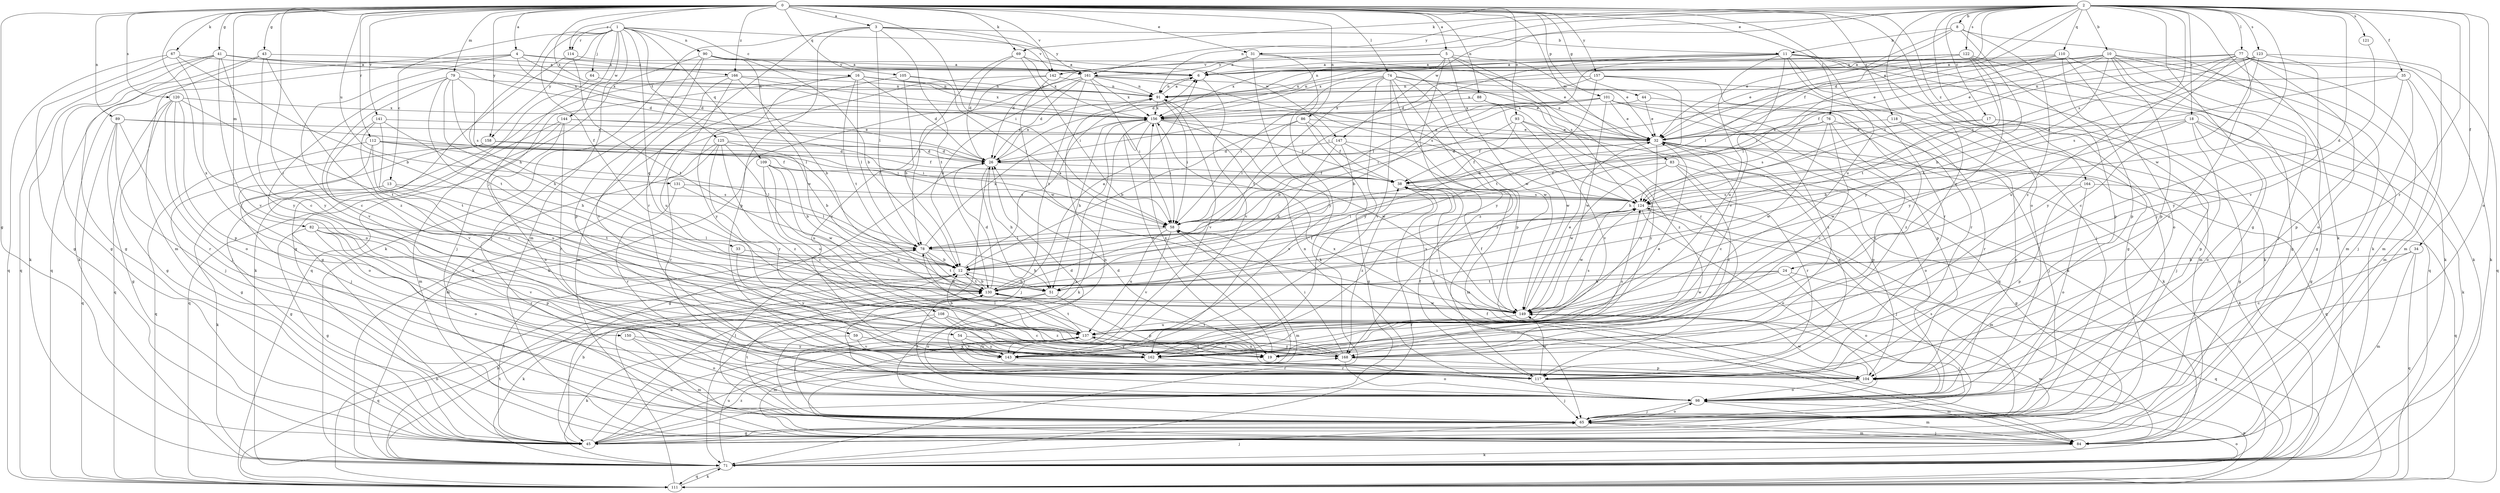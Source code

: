 strict digraph  {
0;
1;
2;
3;
4;
5;
6;
8;
10;
11;
12;
13;
16;
17;
18;
19;
24;
26;
31;
32;
33;
34;
35;
38;
41;
43;
44;
45;
51;
54;
58;
59;
64;
65;
67;
69;
71;
74;
76;
77;
78;
79;
82;
83;
84;
86;
88;
89;
90;
91;
93;
98;
101;
104;
105;
108;
109;
110;
111;
112;
114;
117;
118;
120;
121;
122;
123;
124;
125;
130;
131;
137;
141;
142;
143;
144;
147;
149;
150;
156;
157;
158;
161;
162;
164;
166;
168;
0 -> 3  [label=a];
0 -> 4  [label=a];
0 -> 5  [label=a];
0 -> 31  [label=e];
0 -> 41  [label=g];
0 -> 43  [label=g];
0 -> 44  [label=g];
0 -> 45  [label=g];
0 -> 54  [label=i];
0 -> 58  [label=i];
0 -> 67  [label=k];
0 -> 69  [label=k];
0 -> 74  [label=l];
0 -> 76  [label=l];
0 -> 79  [label=m];
0 -> 82  [label=m];
0 -> 83  [label=m];
0 -> 86  [label=n];
0 -> 88  [label=n];
0 -> 89  [label=n];
0 -> 93  [label=o];
0 -> 98  [label=o];
0 -> 101  [label=p];
0 -> 105  [label=q];
0 -> 112  [label=r];
0 -> 114  [label=r];
0 -> 118  [label=s];
0 -> 120  [label=s];
0 -> 131  [label=u];
0 -> 137  [label=u];
0 -> 141  [label=v];
0 -> 142  [label=v];
0 -> 150  [label=x];
0 -> 156  [label=x];
0 -> 157  [label=y];
0 -> 158  [label=y];
0 -> 164  [label=z];
0 -> 166  [label=z];
1 -> 13  [label=c];
1 -> 16  [label=c];
1 -> 33  [label=f];
1 -> 51  [label=h];
1 -> 59  [label=j];
1 -> 64  [label=j];
1 -> 84  [label=m];
1 -> 90  [label=n];
1 -> 108  [label=q];
1 -> 109  [label=q];
1 -> 114  [label=r];
1 -> 125  [label=t];
1 -> 144  [label=w];
1 -> 147  [label=w];
1 -> 158  [label=y];
2 -> 8  [label=b];
2 -> 10  [label=b];
2 -> 17  [label=c];
2 -> 18  [label=c];
2 -> 19  [label=c];
2 -> 24  [label=d];
2 -> 26  [label=d];
2 -> 31  [label=e];
2 -> 32  [label=e];
2 -> 34  [label=f];
2 -> 35  [label=f];
2 -> 38  [label=f];
2 -> 45  [label=g];
2 -> 65  [label=j];
2 -> 69  [label=k];
2 -> 71  [label=k];
2 -> 77  [label=l];
2 -> 91  [label=n];
2 -> 98  [label=o];
2 -> 110  [label=q];
2 -> 117  [label=r];
2 -> 121  [label=s];
2 -> 122  [label=s];
2 -> 123  [label=s];
2 -> 124  [label=s];
2 -> 147  [label=w];
2 -> 149  [label=w];
2 -> 161  [label=y];
3 -> 11  [label=b];
3 -> 71  [label=k];
3 -> 78  [label=l];
3 -> 104  [label=p];
3 -> 117  [label=r];
3 -> 130  [label=t];
3 -> 142  [label=v];
3 -> 161  [label=y];
4 -> 19  [label=c];
4 -> 26  [label=d];
4 -> 71  [label=k];
4 -> 111  [label=q];
4 -> 156  [label=x];
4 -> 161  [label=y];
4 -> 166  [label=z];
5 -> 32  [label=e];
5 -> 117  [label=r];
5 -> 124  [label=s];
5 -> 142  [label=v];
5 -> 149  [label=w];
5 -> 156  [label=x];
5 -> 161  [label=y];
5 -> 162  [label=y];
6 -> 91  [label=n];
6 -> 143  [label=v];
8 -> 11  [label=b];
8 -> 32  [label=e];
8 -> 71  [label=k];
8 -> 78  [label=l];
8 -> 162  [label=y];
8 -> 168  [label=z];
10 -> 6  [label=a];
10 -> 12  [label=b];
10 -> 26  [label=d];
10 -> 32  [label=e];
10 -> 38  [label=f];
10 -> 45  [label=g];
10 -> 65  [label=j];
10 -> 71  [label=k];
10 -> 84  [label=m];
10 -> 104  [label=p];
11 -> 6  [label=a];
11 -> 26  [label=d];
11 -> 45  [label=g];
11 -> 58  [label=i];
11 -> 65  [label=j];
11 -> 71  [label=k];
11 -> 78  [label=l];
11 -> 111  [label=q];
11 -> 117  [label=r];
11 -> 137  [label=u];
11 -> 143  [label=v];
12 -> 6  [label=a];
12 -> 51  [label=h];
12 -> 130  [label=t];
13 -> 45  [label=g];
13 -> 71  [label=k];
13 -> 124  [label=s];
13 -> 130  [label=t];
16 -> 26  [label=d];
16 -> 32  [label=e];
16 -> 65  [label=j];
16 -> 78  [label=l];
16 -> 91  [label=n];
16 -> 130  [label=t];
16 -> 156  [label=x];
16 -> 162  [label=y];
17 -> 32  [label=e];
17 -> 45  [label=g];
17 -> 51  [label=h];
17 -> 65  [label=j];
18 -> 12  [label=b];
18 -> 32  [label=e];
18 -> 45  [label=g];
18 -> 71  [label=k];
18 -> 98  [label=o];
18 -> 104  [label=p];
18 -> 149  [label=w];
19 -> 156  [label=x];
24 -> 51  [label=h];
24 -> 98  [label=o];
24 -> 111  [label=q];
24 -> 130  [label=t];
24 -> 149  [label=w];
26 -> 38  [label=f];
26 -> 45  [label=g];
26 -> 51  [label=h];
26 -> 65  [label=j];
26 -> 91  [label=n];
31 -> 6  [label=a];
31 -> 26  [label=d];
31 -> 32  [label=e];
31 -> 71  [label=k];
31 -> 162  [label=y];
32 -> 19  [label=c];
32 -> 26  [label=d];
32 -> 38  [label=f];
32 -> 71  [label=k];
32 -> 98  [label=o];
32 -> 104  [label=p];
32 -> 111  [label=q];
32 -> 137  [label=u];
33 -> 12  [label=b];
33 -> 162  [label=y];
34 -> 12  [label=b];
34 -> 19  [label=c];
34 -> 84  [label=m];
34 -> 111  [label=q];
35 -> 65  [label=j];
35 -> 84  [label=m];
35 -> 91  [label=n];
35 -> 104  [label=p];
35 -> 124  [label=s];
38 -> 124  [label=s];
38 -> 168  [label=z];
41 -> 6  [label=a];
41 -> 26  [label=d];
41 -> 45  [label=g];
41 -> 71  [label=k];
41 -> 111  [label=q];
41 -> 143  [label=v];
41 -> 156  [label=x];
41 -> 162  [label=y];
43 -> 6  [label=a];
43 -> 45  [label=g];
43 -> 84  [label=m];
43 -> 162  [label=y];
43 -> 168  [label=z];
44 -> 32  [label=e];
44 -> 156  [label=x];
44 -> 168  [label=z];
45 -> 12  [label=b];
45 -> 58  [label=i];
45 -> 78  [label=l];
45 -> 137  [label=u];
45 -> 149  [label=w];
45 -> 156  [label=x];
45 -> 168  [label=z];
51 -> 38  [label=f];
51 -> 71  [label=k];
51 -> 98  [label=o];
51 -> 104  [label=p];
54 -> 143  [label=v];
54 -> 162  [label=y];
54 -> 168  [label=z];
58 -> 78  [label=l];
58 -> 84  [label=m];
58 -> 137  [label=u];
58 -> 143  [label=v];
59 -> 71  [label=k];
59 -> 143  [label=v];
59 -> 162  [label=y];
64 -> 45  [label=g];
64 -> 91  [label=n];
65 -> 45  [label=g];
65 -> 78  [label=l];
65 -> 84  [label=m];
65 -> 91  [label=n];
65 -> 98  [label=o];
65 -> 124  [label=s];
65 -> 130  [label=t];
67 -> 6  [label=a];
67 -> 12  [label=b];
67 -> 19  [label=c];
67 -> 45  [label=g];
67 -> 111  [label=q];
69 -> 6  [label=a];
69 -> 26  [label=d];
69 -> 58  [label=i];
69 -> 78  [label=l];
69 -> 156  [label=x];
71 -> 12  [label=b];
71 -> 38  [label=f];
71 -> 65  [label=j];
71 -> 111  [label=q];
71 -> 130  [label=t];
71 -> 137  [label=u];
74 -> 58  [label=i];
74 -> 71  [label=k];
74 -> 91  [label=n];
74 -> 111  [label=q];
74 -> 117  [label=r];
74 -> 130  [label=t];
74 -> 143  [label=v];
74 -> 149  [label=w];
74 -> 162  [label=y];
74 -> 168  [label=z];
76 -> 19  [label=c];
76 -> 32  [label=e];
76 -> 65  [label=j];
76 -> 124  [label=s];
76 -> 149  [label=w];
76 -> 168  [label=z];
77 -> 6  [label=a];
77 -> 71  [label=k];
77 -> 84  [label=m];
77 -> 98  [label=o];
77 -> 111  [label=q];
77 -> 117  [label=r];
77 -> 124  [label=s];
77 -> 137  [label=u];
77 -> 156  [label=x];
77 -> 162  [label=y];
78 -> 12  [label=b];
78 -> 51  [label=h];
78 -> 130  [label=t];
78 -> 149  [label=w];
78 -> 156  [label=x];
79 -> 51  [label=h];
79 -> 78  [label=l];
79 -> 91  [label=n];
79 -> 98  [label=o];
79 -> 124  [label=s];
79 -> 130  [label=t];
79 -> 143  [label=v];
82 -> 45  [label=g];
82 -> 78  [label=l];
82 -> 98  [label=o];
82 -> 104  [label=p];
82 -> 117  [label=r];
82 -> 143  [label=v];
83 -> 38  [label=f];
83 -> 45  [label=g];
83 -> 117  [label=r];
83 -> 149  [label=w];
83 -> 168  [label=z];
84 -> 38  [label=f];
84 -> 65  [label=j];
84 -> 71  [label=k];
86 -> 12  [label=b];
86 -> 32  [label=e];
86 -> 38  [label=f];
86 -> 45  [label=g];
86 -> 58  [label=i];
88 -> 149  [label=w];
88 -> 156  [label=x];
88 -> 168  [label=z];
89 -> 32  [label=e];
89 -> 45  [label=g];
89 -> 58  [label=i];
89 -> 65  [label=j];
89 -> 111  [label=q];
89 -> 117  [label=r];
90 -> 6  [label=a];
90 -> 12  [label=b];
90 -> 65  [label=j];
90 -> 104  [label=p];
90 -> 111  [label=q];
90 -> 124  [label=s];
90 -> 149  [label=w];
91 -> 6  [label=a];
91 -> 58  [label=i];
91 -> 143  [label=v];
91 -> 156  [label=x];
93 -> 12  [label=b];
93 -> 32  [label=e];
93 -> 38  [label=f];
93 -> 143  [label=v];
93 -> 162  [label=y];
98 -> 65  [label=j];
98 -> 84  [label=m];
98 -> 91  [label=n];
98 -> 130  [label=t];
101 -> 12  [label=b];
101 -> 32  [label=e];
101 -> 58  [label=i];
101 -> 71  [label=k];
101 -> 104  [label=p];
101 -> 149  [label=w];
101 -> 156  [label=x];
101 -> 168  [label=z];
104 -> 26  [label=d];
104 -> 98  [label=o];
104 -> 149  [label=w];
104 -> 156  [label=x];
105 -> 12  [label=b];
105 -> 58  [label=i];
105 -> 84  [label=m];
105 -> 91  [label=n];
108 -> 19  [label=c];
108 -> 65  [label=j];
108 -> 111  [label=q];
108 -> 137  [label=u];
108 -> 168  [label=z];
109 -> 12  [label=b];
109 -> 19  [label=c];
109 -> 38  [label=f];
109 -> 137  [label=u];
109 -> 149  [label=w];
110 -> 6  [label=a];
110 -> 45  [label=g];
110 -> 58  [label=i];
110 -> 78  [label=l];
110 -> 98  [label=o];
110 -> 104  [label=p];
111 -> 12  [label=b];
111 -> 26  [label=d];
111 -> 71  [label=k];
111 -> 98  [label=o];
111 -> 104  [label=p];
112 -> 26  [label=d];
112 -> 38  [label=f];
112 -> 78  [label=l];
112 -> 98  [label=o];
112 -> 111  [label=q];
112 -> 137  [label=u];
114 -> 6  [label=a];
114 -> 45  [label=g];
114 -> 130  [label=t];
117 -> 26  [label=d];
117 -> 32  [label=e];
117 -> 38  [label=f];
117 -> 65  [label=j];
117 -> 84  [label=m];
117 -> 149  [label=w];
118 -> 32  [label=e];
118 -> 98  [label=o];
118 -> 117  [label=r];
120 -> 45  [label=g];
120 -> 65  [label=j];
120 -> 98  [label=o];
120 -> 104  [label=p];
120 -> 111  [label=q];
120 -> 130  [label=t];
120 -> 156  [label=x];
121 -> 143  [label=v];
122 -> 6  [label=a];
122 -> 32  [label=e];
122 -> 71  [label=k];
122 -> 91  [label=n];
122 -> 104  [label=p];
122 -> 130  [label=t];
122 -> 156  [label=x];
122 -> 162  [label=y];
123 -> 6  [label=a];
123 -> 19  [label=c];
123 -> 32  [label=e];
123 -> 84  [label=m];
123 -> 124  [label=s];
123 -> 130  [label=t];
123 -> 162  [label=y];
124 -> 58  [label=i];
124 -> 65  [label=j];
124 -> 84  [label=m];
124 -> 98  [label=o];
124 -> 149  [label=w];
125 -> 12  [label=b];
125 -> 26  [label=d];
125 -> 84  [label=m];
125 -> 117  [label=r];
125 -> 137  [label=u];
125 -> 162  [label=y];
125 -> 168  [label=z];
130 -> 6  [label=a];
130 -> 12  [label=b];
130 -> 26  [label=d];
130 -> 98  [label=o];
130 -> 124  [label=s];
130 -> 149  [label=w];
131 -> 78  [label=l];
131 -> 117  [label=r];
131 -> 124  [label=s];
137 -> 12  [label=b];
137 -> 19  [label=c];
137 -> 84  [label=m];
137 -> 117  [label=r];
137 -> 124  [label=s];
137 -> 130  [label=t];
137 -> 143  [label=v];
137 -> 162  [label=y];
137 -> 168  [label=z];
141 -> 19  [label=c];
141 -> 32  [label=e];
141 -> 51  [label=h];
141 -> 130  [label=t];
141 -> 143  [label=v];
142 -> 71  [label=k];
142 -> 91  [label=n];
142 -> 143  [label=v];
142 -> 149  [label=w];
143 -> 32  [label=e];
143 -> 117  [label=r];
144 -> 32  [label=e];
144 -> 58  [label=i];
144 -> 84  [label=m];
144 -> 98  [label=o];
144 -> 111  [label=q];
144 -> 117  [label=r];
147 -> 26  [label=d];
147 -> 51  [label=h];
147 -> 65  [label=j];
147 -> 84  [label=m];
147 -> 143  [label=v];
149 -> 32  [label=e];
149 -> 38  [label=f];
149 -> 58  [label=i];
149 -> 65  [label=j];
149 -> 137  [label=u];
150 -> 84  [label=m];
150 -> 98  [label=o];
150 -> 162  [label=y];
156 -> 19  [label=c];
156 -> 32  [label=e];
156 -> 38  [label=f];
156 -> 51  [label=h];
156 -> 58  [label=i];
156 -> 71  [label=k];
156 -> 149  [label=w];
157 -> 12  [label=b];
157 -> 84  [label=m];
157 -> 91  [label=n];
157 -> 117  [label=r];
157 -> 130  [label=t];
157 -> 156  [label=x];
158 -> 26  [label=d];
158 -> 38  [label=f];
158 -> 45  [label=g];
158 -> 65  [label=j];
161 -> 12  [label=b];
161 -> 26  [label=d];
161 -> 32  [label=e];
161 -> 58  [label=i];
161 -> 71  [label=k];
161 -> 91  [label=n];
161 -> 104  [label=p];
161 -> 130  [label=t];
161 -> 156  [label=x];
162 -> 117  [label=r];
162 -> 124  [label=s];
164 -> 98  [label=o];
164 -> 104  [label=p];
164 -> 111  [label=q];
164 -> 124  [label=s];
166 -> 12  [label=b];
166 -> 71  [label=k];
166 -> 91  [label=n];
166 -> 124  [label=s];
166 -> 137  [label=u];
166 -> 143  [label=v];
168 -> 58  [label=i];
168 -> 78  [label=l];
168 -> 98  [label=o];
168 -> 104  [label=p];
168 -> 130  [label=t];
168 -> 137  [label=u];
}
